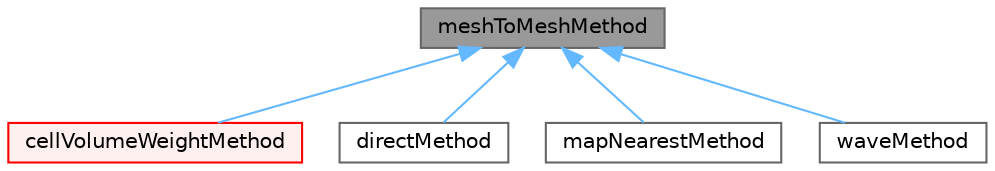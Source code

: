 digraph "meshToMeshMethod"
{
 // LATEX_PDF_SIZE
  bgcolor="transparent";
  edge [fontname=Helvetica,fontsize=10,labelfontname=Helvetica,labelfontsize=10];
  node [fontname=Helvetica,fontsize=10,shape=box,height=0.2,width=0.4];
  Node1 [id="Node000001",label="meshToMeshMethod",height=0.2,width=0.4,color="gray40", fillcolor="grey60", style="filled", fontcolor="black",tooltip="Base class for mesh-to-mesh calculation methods."];
  Node1 -> Node2 [id="edge1_Node000001_Node000002",dir="back",color="steelblue1",style="solid",tooltip=" "];
  Node2 [id="Node000002",label="cellVolumeWeightMethod",height=0.2,width=0.4,color="red", fillcolor="#FFF0F0", style="filled",URL="$classFoam_1_1cellVolumeWeightMethod.html",tooltip="Cell-volume-weighted mesh-to-mesh interpolation class."];
  Node1 -> Node4 [id="edge2_Node000001_Node000004",dir="back",color="steelblue1",style="solid",tooltip=" "];
  Node4 [id="Node000004",label="directMethod",height=0.2,width=0.4,color="gray40", fillcolor="white", style="filled",URL="$classFoam_1_1directMethod.html",tooltip="Direct (one-to-one cell correspondence) mesh-to-mesh interpolation class."];
  Node1 -> Node5 [id="edge3_Node000001_Node000005",dir="back",color="steelblue1",style="solid",tooltip=" "];
  Node5 [id="Node000005",label="mapNearestMethod",height=0.2,width=0.4,color="gray40", fillcolor="white", style="filled",URL="$classFoam_1_1mapNearestMethod.html",tooltip="Map nearest mesh-to-mesh interpolation class."];
  Node1 -> Node6 [id="edge4_Node000001_Node000006",dir="back",color="steelblue1",style="solid",tooltip=" "];
  Node6 [id="Node000006",label="waveMethod",height=0.2,width=0.4,color="gray40", fillcolor="white", style="filled",URL="$classFoam_1_1waveMethod.html",tooltip="Direct (one-to-one cell correspondence) mesh-to-mesh interpolation class."];
}
